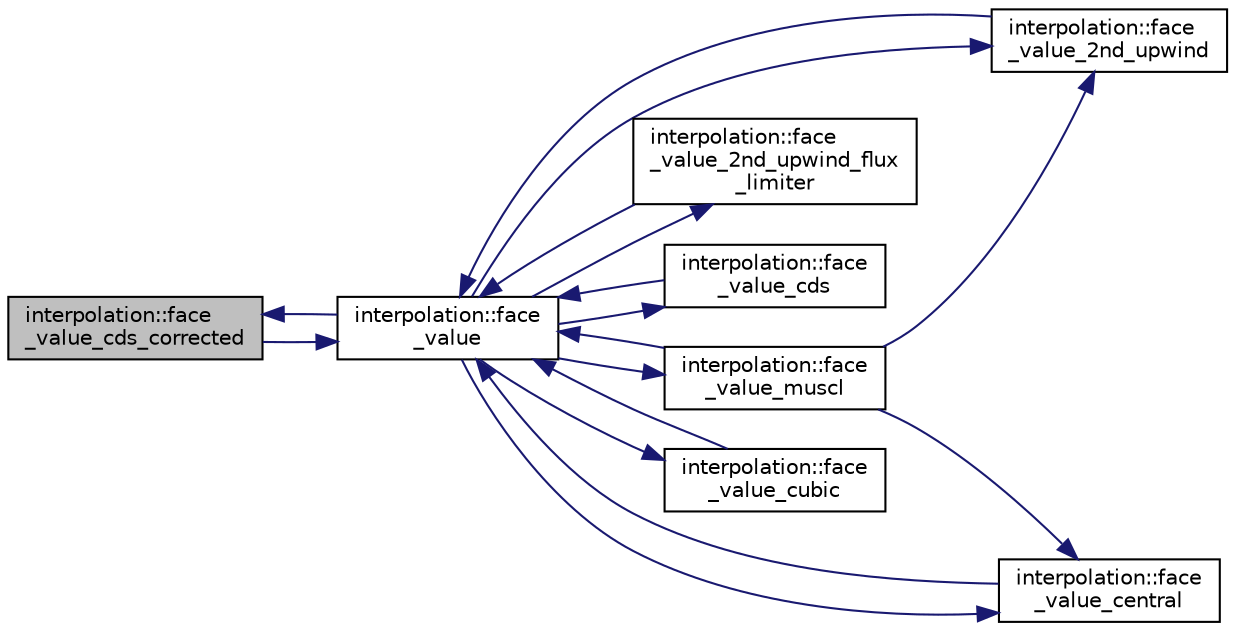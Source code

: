 digraph "interpolation::face_value_cds_corrected"
{
 // LATEX_PDF_SIZE
  edge [fontname="Helvetica",fontsize="10",labelfontname="Helvetica",labelfontsize="10"];
  node [fontname="Helvetica",fontsize="10",shape=record];
  rankdir="LR";
  Node1 [label="interpolation::face\l_value_cds_corrected",height=0.2,width=0.4,color="black", fillcolor="grey75", style="filled", fontcolor="black",tooltip=" "];
  Node1 -> Node2 [color="midnightblue",fontsize="10",style="solid",fontname="Helvetica"];
  Node2 [label="interpolation::face\l_value",height=0.2,width=0.4,color="black", fillcolor="white", style="filled",URL="$namespaceinterpolation.html#a4906644e7abbc98fe9e87749dd7ca907",tooltip=" "];
  Node2 -> Node3 [color="midnightblue",fontsize="10",style="solid",fontname="Helvetica"];
  Node3 [label="interpolation::face\l_value_2nd_upwind",height=0.2,width=0.4,color="black", fillcolor="white", style="filled",URL="$namespaceinterpolation.html#aad6795e9522c835edaf6484a063343cc",tooltip=" "];
  Node3 -> Node2 [color="midnightblue",fontsize="10",style="solid",fontname="Helvetica"];
  Node2 -> Node4 [color="midnightblue",fontsize="10",style="solid",fontname="Helvetica"];
  Node4 [label="interpolation::face\l_value_2nd_upwind_flux\l_limiter",height=0.2,width=0.4,color="black", fillcolor="white", style="filled",URL="$namespaceinterpolation.html#af5ae37f4a0cb45e47998b454659a6eb9",tooltip=" "];
  Node4 -> Node2 [color="midnightblue",fontsize="10",style="solid",fontname="Helvetica"];
  Node2 -> Node5 [color="midnightblue",fontsize="10",style="solid",fontname="Helvetica"];
  Node5 [label="interpolation::face\l_value_cds",height=0.2,width=0.4,color="black", fillcolor="white", style="filled",URL="$namespaceinterpolation.html#a2955420d11e2fbe30a99e4fefc374759",tooltip=" "];
  Node5 -> Node2 [color="midnightblue",fontsize="10",style="solid",fontname="Helvetica"];
  Node2 -> Node1 [color="midnightblue",fontsize="10",style="solid",fontname="Helvetica"];
  Node2 -> Node6 [color="midnightblue",fontsize="10",style="solid",fontname="Helvetica"];
  Node6 [label="interpolation::face\l_value_central",height=0.2,width=0.4,color="black", fillcolor="white", style="filled",URL="$namespaceinterpolation.html#ab244a4491720b6c92b4f5e6e2539e06c",tooltip=" "];
  Node6 -> Node2 [color="midnightblue",fontsize="10",style="solid",fontname="Helvetica"];
  Node2 -> Node7 [color="midnightblue",fontsize="10",style="solid",fontname="Helvetica"];
  Node7 [label="interpolation::face\l_value_cubic",height=0.2,width=0.4,color="black", fillcolor="white", style="filled",URL="$namespaceinterpolation.html#a4e41ac87b8bddda70bf19622413544e8",tooltip=" "];
  Node7 -> Node2 [color="midnightblue",fontsize="10",style="solid",fontname="Helvetica"];
  Node2 -> Node8 [color="midnightblue",fontsize="10",style="solid",fontname="Helvetica"];
  Node8 [label="interpolation::face\l_value_muscl",height=0.2,width=0.4,color="black", fillcolor="white", style="filled",URL="$namespaceinterpolation.html#a69b9fafef9c399b908b8c8b6b7c7862d",tooltip=" "];
  Node8 -> Node2 [color="midnightblue",fontsize="10",style="solid",fontname="Helvetica"];
  Node8 -> Node3 [color="midnightblue",fontsize="10",style="solid",fontname="Helvetica"];
  Node8 -> Node6 [color="midnightblue",fontsize="10",style="solid",fontname="Helvetica"];
}
